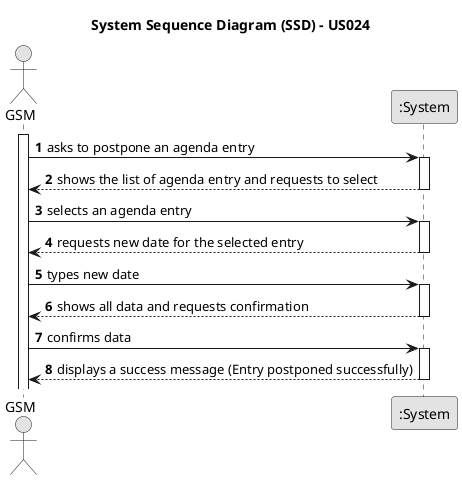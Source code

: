 @startuml
skinparam monochrome true
skinparam packageStyle rectangle
skinparam shadowing false

title System Sequence Diagram (SSD) - US024

autonumber

actor "GSM" as GSM
participant ":System" as System

activate GSM

    GSM -> System : asks to postpone an agenda entry
    activate System

        System --> GSM : shows the list of agenda entry and requests to select
    deactivate System

    GSM -> System : selects an agenda entry

    activate System

        System --> GSM : requests new date for the selected entry
    deactivate System

    GSM -> System : types new date

    activate System

        System --> GSM : shows all data and requests confirmation
    deactivate System

    GSM -> System : confirms data
    activate System

        System --> GSM : displays a success message (Entry postponed successfully)
    deactivate System

@enduml
